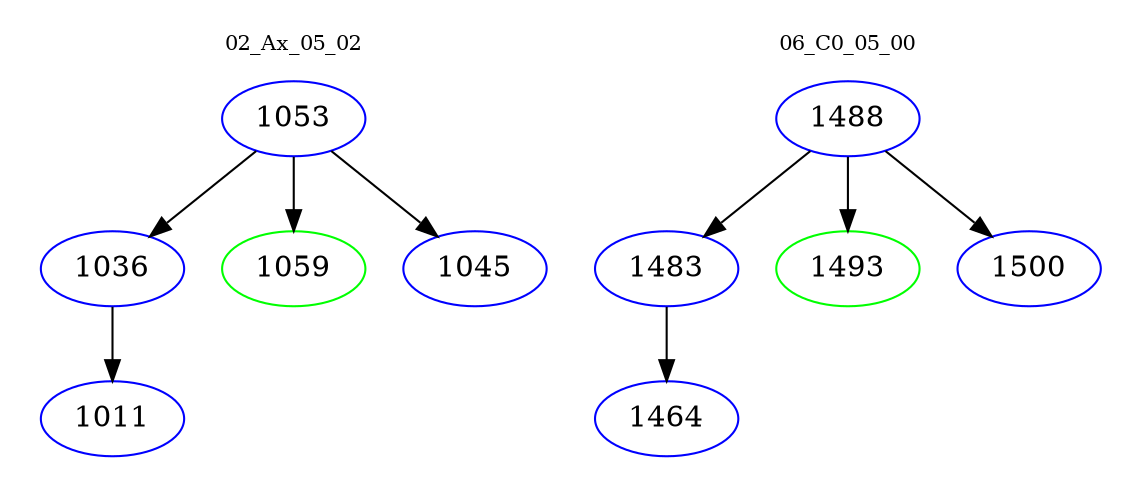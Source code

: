 digraph{
subgraph cluster_0 {
color = white
label = "02_Ax_05_02";
fontsize=10;
T0_1053 [label="1053", color="blue"]
T0_1053 -> T0_1036 [color="black"]
T0_1036 [label="1036", color="blue"]
T0_1036 -> T0_1011 [color="black"]
T0_1011 [label="1011", color="blue"]
T0_1053 -> T0_1059 [color="black"]
T0_1059 [label="1059", color="green"]
T0_1053 -> T0_1045 [color="black"]
T0_1045 [label="1045", color="blue"]
}
subgraph cluster_1 {
color = white
label = "06_C0_05_00";
fontsize=10;
T1_1488 [label="1488", color="blue"]
T1_1488 -> T1_1483 [color="black"]
T1_1483 [label="1483", color="blue"]
T1_1483 -> T1_1464 [color="black"]
T1_1464 [label="1464", color="blue"]
T1_1488 -> T1_1493 [color="black"]
T1_1493 [label="1493", color="green"]
T1_1488 -> T1_1500 [color="black"]
T1_1500 [label="1500", color="blue"]
}
}
